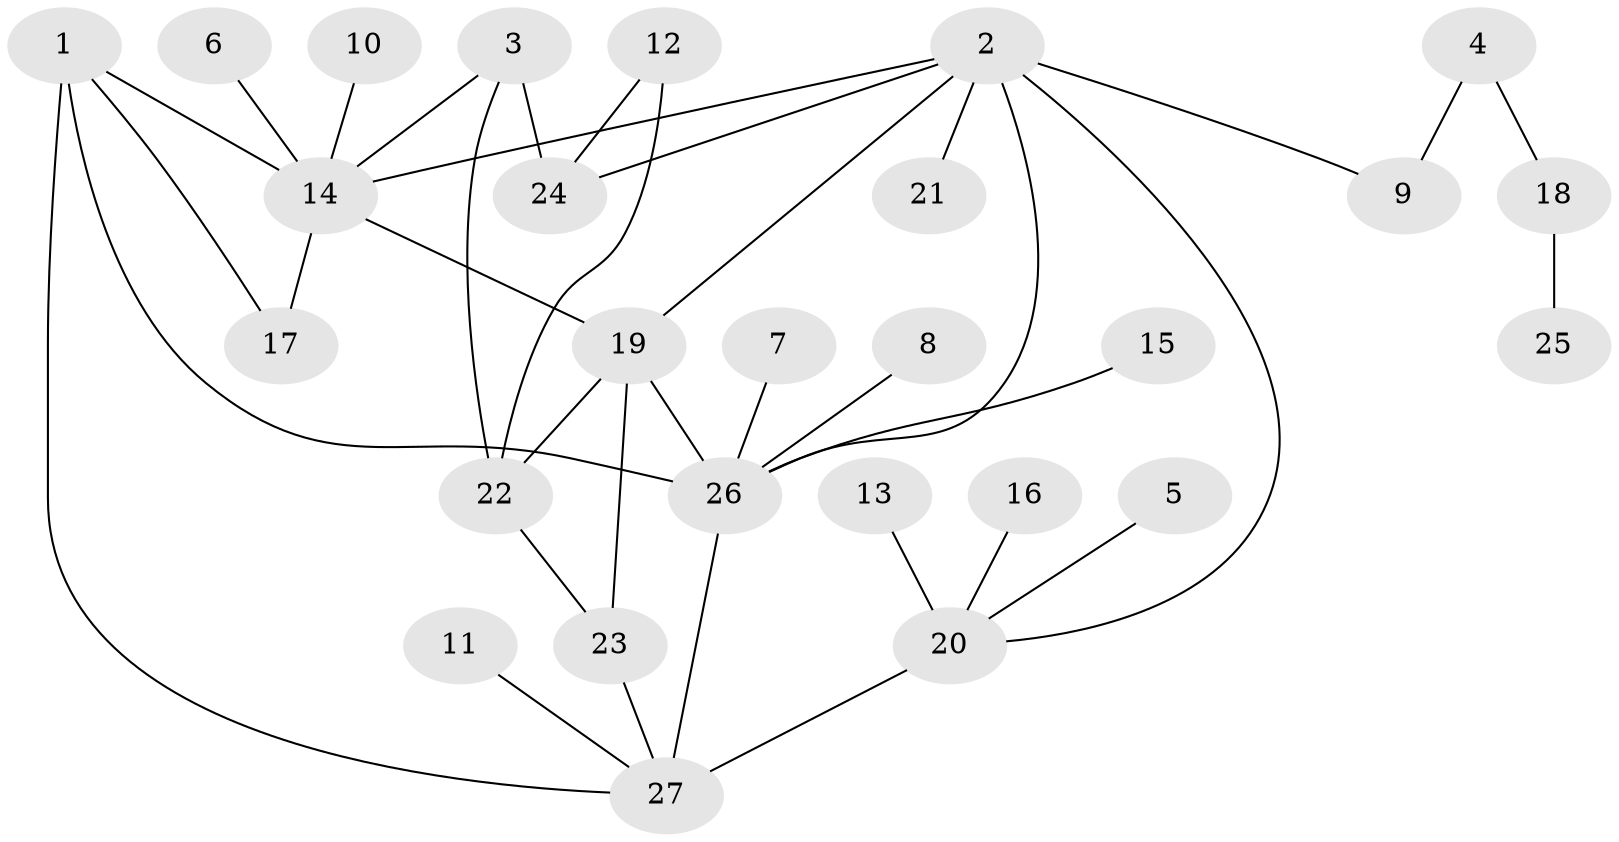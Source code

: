 // original degree distribution, {6: 0.045454545454545456, 8: 0.015151515151515152, 4: 0.07575757575757576, 9: 0.015151515151515152, 5: 0.07575757575757576, 7: 0.030303030303030304, 2: 0.16666666666666666, 1: 0.5454545454545454, 3: 0.030303030303030304}
// Generated by graph-tools (version 1.1) at 2025/37/03/04/25 23:37:49]
// undirected, 27 vertices, 37 edges
graph export_dot {
  node [color=gray90,style=filled];
  1;
  2;
  3;
  4;
  5;
  6;
  7;
  8;
  9;
  10;
  11;
  12;
  13;
  14;
  15;
  16;
  17;
  18;
  19;
  20;
  21;
  22;
  23;
  24;
  25;
  26;
  27;
  1 -- 14 [weight=1.0];
  1 -- 17 [weight=1.0];
  1 -- 26 [weight=1.0];
  1 -- 27 [weight=1.0];
  2 -- 9 [weight=2.0];
  2 -- 14 [weight=1.0];
  2 -- 19 [weight=1.0];
  2 -- 20 [weight=1.0];
  2 -- 21 [weight=1.0];
  2 -- 24 [weight=1.0];
  2 -- 26 [weight=1.0];
  3 -- 14 [weight=1.0];
  3 -- 22 [weight=1.0];
  3 -- 24 [weight=1.0];
  4 -- 9 [weight=1.0];
  4 -- 18 [weight=1.0];
  5 -- 20 [weight=1.0];
  6 -- 14 [weight=1.0];
  7 -- 26 [weight=1.0];
  8 -- 26 [weight=1.0];
  10 -- 14 [weight=1.0];
  11 -- 27 [weight=1.0];
  12 -- 22 [weight=1.0];
  12 -- 24 [weight=1.0];
  13 -- 20 [weight=1.0];
  14 -- 17 [weight=1.0];
  14 -- 19 [weight=1.0];
  15 -- 26 [weight=1.0];
  16 -- 20 [weight=1.0];
  18 -- 25 [weight=1.0];
  19 -- 22 [weight=1.0];
  19 -- 23 [weight=1.0];
  19 -- 26 [weight=1.0];
  20 -- 27 [weight=2.0];
  22 -- 23 [weight=1.0];
  23 -- 27 [weight=1.0];
  26 -- 27 [weight=1.0];
}
